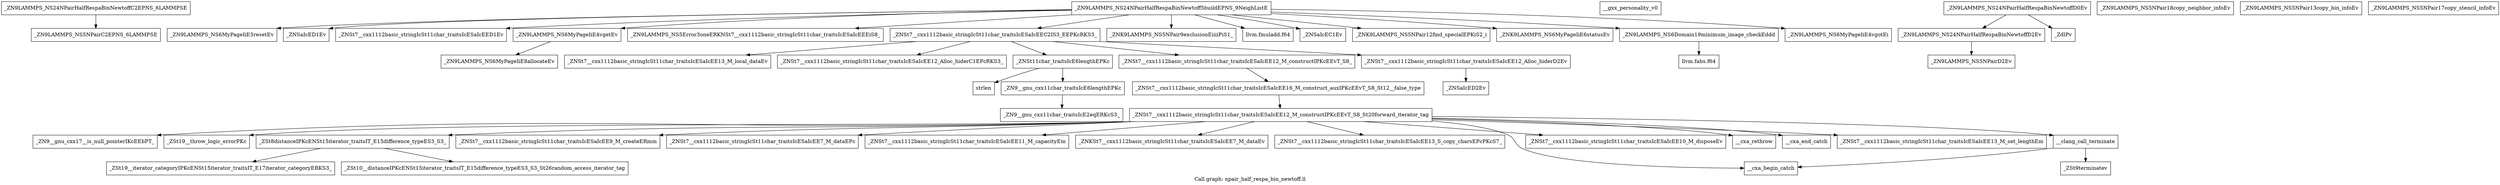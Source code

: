 digraph "Call graph: npair_half_respa_bin_newtoff.ll" {
	label="Call graph: npair_half_respa_bin_newtoff.ll";

	Node0x5613a3f5db60 [shape=record,label="{_ZN9LAMMPS_NS24NPairHalfRespaBinNewtoffC2EPNS_6LAMMPSE}"];
	Node0x5613a3f5db60 -> Node0x5613a3f5df90;
	Node0x5613a3f5df90 [shape=record,label="{_ZN9LAMMPS_NS5NPairC2EPNS_6LAMMPSE}"];
	Node0x5613a3f5de40 [shape=record,label="{_ZN9LAMMPS_NS24NPairHalfRespaBinNewtoff5buildEPNS_9NeighListE}"];
	Node0x5613a3f5de40 -> Node0x5613a3f5dba0;
	Node0x5613a3f5de40 -> Node0x5613a3f32bd0;
	Node0x5613a3f5de40 -> Node0x5613a3f31550;
	Node0x5613a3f5de40 -> Node0x5613a3f2c800;
	Node0x5613a3f5de40 -> Node0x5613a3f49650;
	Node0x5613a3f5de40 -> Node0x5613a3f79550;
	Node0x5613a3f5de40 -> Node0x5613a3f2a240;
	Node0x5613a3f5de40 -> Node0x5613a3f5b400;
	Node0x5613a3f5de40 -> Node0x5613a3f2d300;
	Node0x5613a3f5de40 -> Node0x5613a3f56630;
	Node0x5613a3f5de40 -> Node0x5613a3f2be60;
	Node0x5613a3f5de40 -> Node0x5613a3f7bd50;
	Node0x5613a3f5de40 -> Node0x5613a3f2d270;
	Node0x5613a3f5dba0 [shape=record,label="{_ZN9LAMMPS_NS6MyPageIiE5resetEv}"];
	Node0x5613a3f32bd0 [shape=record,label="{_ZNSaIcED1Ev}"];
	Node0x5613a3f2c800 [shape=record,label="{_ZN9LAMMPS_NS6MyPageIiE4vgetEv}"];
	Node0x5613a3f2c800 -> Node0x5613a3f3f230;
	Node0x5613a3f761b0 [shape=record,label="{strlen}"];
	Node0x5613a3f7ac40 [shape=record,label="{_ZN9__gnu_cxx11char_traitsIcE2eqERKcS3_}"];
	Node0x5613a3f72b50 [shape=record,label="{_ZNSaIcED2Ev}"];
	Node0x5613a3f2a240 [shape=record,label="{_ZNK9LAMMPS_NS5NPair9exclusionEiiiiPiS1_}"];
	Node0x5613a3f5b400 [shape=record,label="{llvm.fmuladd.f64}"];
	Node0x5613a3f56630 [shape=record,label="{_ZNK9LAMMPS_NS5NPair12find_specialEPKiS2_i}"];
	Node0x5613a3f7bd50 [shape=record,label="{_ZN9LAMMPS_NS6Domain19minimum_image_checkEddd}"];
	Node0x5613a3f7bd50 -> Node0x5613a3f403e0;
	Node0x5613a3f2d270 [shape=record,label="{_ZN9LAMMPS_NS6MyPageIiE4vgotEi}"];
	Node0x5613a3f2be60 [shape=record,label="{_ZNK9LAMMPS_NS6MyPageIiE6statusEv}"];
	Node0x5613a3f49650 [shape=record,label="{_ZN9LAMMPS_NS5Error3oneERKNSt7__cxx1112basic_stringIcSt11char_traitsIcESaIcEEEiS8_}"];
	Node0x5613a3f2d300 [shape=record,label="{_ZNSaIcEC1Ev}"];
	Node0x5613a3f79550 [shape=record,label="{_ZNSt7__cxx1112basic_stringIcSt11char_traitsIcESaIcEEC2IS3_EEPKcRKS3_}"];
	Node0x5613a3f79550 -> Node0x5613a3f45280;
	Node0x5613a3f79550 -> Node0x5613a3f47c60;
	Node0x5613a3f79550 -> Node0x5613a3f484f0;
	Node0x5613a3f79550 -> Node0x5613a3f4b2a0;
	Node0x5613a3f79550 -> Node0x5613a3f73390;
	Node0x5613a3f4fa00 [shape=record,label="{__gxx_personality_v0}"];
	Node0x5613a3f31550 [shape=record,label="{_ZNSt7__cxx1112basic_stringIcSt11char_traitsIcESaIcEED1Ev}"];
	Node0x5613a3f59260 [shape=record,label="{_ZN9LAMMPS_NS24NPairHalfRespaBinNewtoffD2Ev}"];
	Node0x5613a3f59260 -> Node0x5613a3f5a4a0;
	Node0x5613a3f5b810 [shape=record,label="{_ZN9LAMMPS_NS24NPairHalfRespaBinNewtoffD0Ev}"];
	Node0x5613a3f5b810 -> Node0x5613a3f59260;
	Node0x5613a3f5b810 -> Node0x5613a3f660c0;
	Node0x5613a3f66530 [shape=record,label="{_ZN9LAMMPS_NS5NPair18copy_neighbor_infoEv}"];
	Node0x5613a3f6c310 [shape=record,label="{_ZN9LAMMPS_NS5NPair13copy_bin_infoEv}"];
	Node0x5613a3f6e6a0 [shape=record,label="{_ZN9LAMMPS_NS5NPair17copy_stencil_infoEv}"];
	Node0x5613a3f403e0 [shape=record,label="{llvm.fabs.f64}"];
	Node0x5613a3f5a4a0 [shape=record,label="{_ZN9LAMMPS_NS5NPairD2Ev}"];
	Node0x5613a3f660c0 [shape=record,label="{_ZdlPv}"];
	Node0x5613a3f3f230 [shape=record,label="{_ZN9LAMMPS_NS6MyPageIiE8allocateEv}"];
	Node0x5613a3f45280 [shape=record,label="{_ZNSt7__cxx1112basic_stringIcSt11char_traitsIcESaIcEE13_M_local_dataEv}"];
	Node0x5613a3f47c60 [shape=record,label="{_ZNSt7__cxx1112basic_stringIcSt11char_traitsIcESaIcEE12_Alloc_hiderC1EPcRKS3_}"];
	Node0x5613a3f4b2a0 [shape=record,label="{_ZNSt7__cxx1112basic_stringIcSt11char_traitsIcESaIcEE12_M_constructIPKcEEvT_S8_}"];
	Node0x5613a3f4b2a0 -> Node0x5613a3f59170;
	Node0x5613a3f484f0 [shape=record,label="{_ZNSt11char_traitsIcE6lengthEPKc}"];
	Node0x5613a3f484f0 -> Node0x5613a3f74b60;
	Node0x5613a3f484f0 -> Node0x5613a3f761b0;
	Node0x5613a3f73390 [shape=record,label="{_ZNSt7__cxx1112basic_stringIcSt11char_traitsIcESaIcEE12_Alloc_hiderD2Ev}"];
	Node0x5613a3f73390 -> Node0x5613a3f72b50;
	Node0x5613a3f59170 [shape=record,label="{_ZNSt7__cxx1112basic_stringIcSt11char_traitsIcESaIcEE16_M_construct_auxIPKcEEvT_S8_St12__false_type}"];
	Node0x5613a3f59170 -> Node0x5613a3f76fc0;
	Node0x5613a3f76fc0 [shape=record,label="{_ZNSt7__cxx1112basic_stringIcSt11char_traitsIcESaIcEE12_M_constructIPKcEEvT_S8_St20forward_iterator_tag}"];
	Node0x5613a3f76fc0 -> Node0x5613a3f78e60;
	Node0x5613a3f76fc0 -> Node0x5613a3f79b40;
	Node0x5613a3f76fc0 -> Node0x5613a3f7b650;
	Node0x5613a3f76fc0 -> Node0x5613a3f7c4f0;
	Node0x5613a3f76fc0 -> Node0x5613a3f79a30;
	Node0x5613a3f76fc0 -> Node0x5613a3f92370;
	Node0x5613a3f76fc0 -> Node0x5613a3f923f0;
	Node0x5613a3f76fc0 -> Node0x5613a3f92470;
	Node0x5613a3f76fc0 -> Node0x5613a3f924f0;
	Node0x5613a3f76fc0 -> Node0x5613a3f92570;
	Node0x5613a3f76fc0 -> Node0x5613a3f925f0;
	Node0x5613a3f76fc0 -> Node0x5613a3f92670;
	Node0x5613a3f76fc0 -> Node0x5613a3f7dbe0;
	Node0x5613a3f76fc0 -> Node0x5613a3f7e190;
	Node0x5613a3f78e60 [shape=record,label="{_ZN9__gnu_cxx17__is_null_pointerIKcEEbPT_}"];
	Node0x5613a3f79b40 [shape=record,label="{_ZSt19__throw_logic_errorPKc}"];
	Node0x5613a3f7b650 [shape=record,label="{_ZSt8distanceIPKcENSt15iterator_traitsIT_E15difference_typeES3_S3_}"];
	Node0x5613a3f7b650 -> Node0x5613a3f74cc0;
	Node0x5613a3f7b650 -> Node0x5613a3f7c3d0;
	Node0x5613a3f79a30 [shape=record,label="{_ZNSt7__cxx1112basic_stringIcSt11char_traitsIcESaIcEE7_M_dataEPc}"];
	Node0x5613a3f7c4f0 [shape=record,label="{_ZNSt7__cxx1112basic_stringIcSt11char_traitsIcESaIcEE9_M_createERmm}"];
	Node0x5613a3f92370 [shape=record,label="{_ZNSt7__cxx1112basic_stringIcSt11char_traitsIcESaIcEE11_M_capacityEm}"];
	Node0x5613a3f92470 [shape=record,label="{_ZNSt7__cxx1112basic_stringIcSt11char_traitsIcESaIcEE13_S_copy_charsEPcPKcS7_}"];
	Node0x5613a3f923f0 [shape=record,label="{_ZNKSt7__cxx1112basic_stringIcSt11char_traitsIcESaIcEE7_M_dataEv}"];
	Node0x5613a3f924f0 [shape=record,label="{__cxa_begin_catch}"];
	Node0x5613a3f92570 [shape=record,label="{_ZNSt7__cxx1112basic_stringIcSt11char_traitsIcESaIcEE10_M_disposeEv}"];
	Node0x5613a3f925f0 [shape=record,label="{__cxa_rethrow}"];
	Node0x5613a3f92670 [shape=record,label="{__cxa_end_catch}"];
	Node0x5613a3f7e190 [shape=record,label="{__clang_call_terminate}"];
	Node0x5613a3f7e190 -> Node0x5613a3f924f0;
	Node0x5613a3f7e190 -> Node0x5613a3f74840;
	Node0x5613a3f74840 [shape=record,label="{_ZSt9terminatev}"];
	Node0x5613a3f7dbe0 [shape=record,label="{_ZNSt7__cxx1112basic_stringIcSt11char_traitsIcESaIcEE13_M_set_lengthEm}"];
	Node0x5613a3f7c3d0 [shape=record,label="{_ZSt10__distanceIPKcENSt15iterator_traitsIT_E15difference_typeES3_S3_St26random_access_iterator_tag}"];
	Node0x5613a3f74cc0 [shape=record,label="{_ZSt19__iterator_categoryIPKcENSt15iterator_traitsIT_E17iterator_categoryERKS3_}"];
	Node0x5613a3f74b60 [shape=record,label="{_ZN9__gnu_cxx11char_traitsIcE6lengthEPKc}"];
	Node0x5613a3f74b60 -> Node0x5613a3f7ac40;
}
